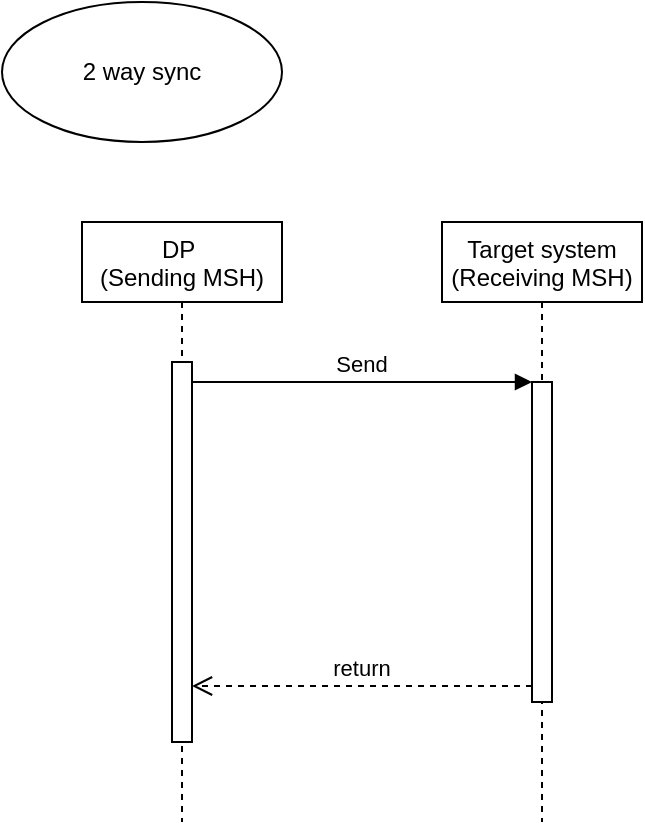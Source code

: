 <mxfile version="15.8.7" type="device"><diagram id="-PlwZ9-zm9ucDohfVGnQ" name="Page-1"><mxGraphModel dx="983" dy="624" grid="1" gridSize="10" guides="1" tooltips="1" connect="1" arrows="1" fold="1" page="1" pageScale="1" pageWidth="827" pageHeight="1169" math="0" shadow="0"><root><mxCell id="0"/><mxCell id="1" parent="0"/><mxCell id="TRiW-JXAE9hLMp5ok6KV-1" value="DP &#10;(Sending MSH)" style="shape=umlLifeline;perimeter=lifelinePerimeter;container=1;collapsible=0;recursiveResize=0;rounded=0;shadow=0;strokeWidth=1;" vertex="1" parent="1"><mxGeometry x="80" y="150" width="100" height="300" as="geometry"/></mxCell><mxCell id="TRiW-JXAE9hLMp5ok6KV-2" value="" style="points=[];perimeter=orthogonalPerimeter;rounded=0;shadow=0;strokeWidth=1;" vertex="1" parent="TRiW-JXAE9hLMp5ok6KV-1"><mxGeometry x="45" y="70" width="10" height="190" as="geometry"/></mxCell><mxCell id="TRiW-JXAE9hLMp5ok6KV-5" value="Target system&#10;(Receiving MSH)" style="shape=umlLifeline;perimeter=lifelinePerimeter;container=1;collapsible=0;recursiveResize=0;rounded=0;shadow=0;strokeWidth=1;" vertex="1" parent="1"><mxGeometry x="260" y="150" width="100" height="300" as="geometry"/></mxCell><mxCell id="TRiW-JXAE9hLMp5ok6KV-6" value="" style="points=[];perimeter=orthogonalPerimeter;rounded=0;shadow=0;strokeWidth=1;" vertex="1" parent="TRiW-JXAE9hLMp5ok6KV-5"><mxGeometry x="45" y="80" width="10" height="160" as="geometry"/></mxCell><mxCell id="TRiW-JXAE9hLMp5ok6KV-7" value="return" style="verticalAlign=bottom;endArrow=open;dashed=1;endSize=8;exitX=0;exitY=0.95;shadow=0;strokeWidth=1;" edge="1" parent="1" source="TRiW-JXAE9hLMp5ok6KV-6" target="TRiW-JXAE9hLMp5ok6KV-2"><mxGeometry relative="1" as="geometry"><mxPoint x="235" y="306" as="targetPoint"/></mxGeometry></mxCell><mxCell id="TRiW-JXAE9hLMp5ok6KV-8" value="Send" style="verticalAlign=bottom;endArrow=block;entryX=0;entryY=0;shadow=0;strokeWidth=1;" edge="1" parent="1" source="TRiW-JXAE9hLMp5ok6KV-2" target="TRiW-JXAE9hLMp5ok6KV-6"><mxGeometry relative="1" as="geometry"><mxPoint x="235" y="230" as="sourcePoint"/></mxGeometry></mxCell><mxCell id="TRiW-JXAE9hLMp5ok6KV-11" value="2 way sync" style="ellipse;whiteSpace=wrap;html=1;" vertex="1" parent="1"><mxGeometry x="40" y="40" width="140" height="70" as="geometry"/></mxCell></root></mxGraphModel></diagram></mxfile>